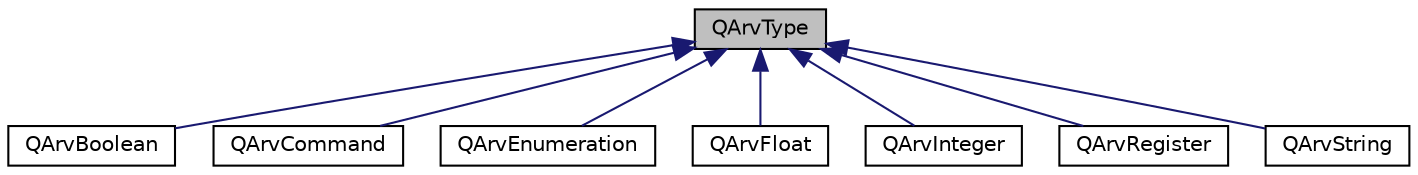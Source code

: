 digraph "QArvType"
{
  edge [fontname="Helvetica",fontsize="10",labelfontname="Helvetica",labelfontsize="10"];
  node [fontname="Helvetica",fontsize="10",shape=record];
  Node1 [label="QArvType",height=0.2,width=0.4,color="black", fillcolor="grey75", style="filled", fontcolor="black"];
  Node1 -> Node2 [dir="back",color="midnightblue",fontsize="10",style="solid",fontname="Helvetica"];
  Node2 [label="QArvBoolean",height=0.2,width=0.4,color="black", fillcolor="white", style="filled",URL="$struct_q_arv_boolean.html"];
  Node1 -> Node3 [dir="back",color="midnightblue",fontsize="10",style="solid",fontname="Helvetica"];
  Node3 [label="QArvCommand",height=0.2,width=0.4,color="black", fillcolor="white", style="filled",URL="$struct_q_arv_command.html"];
  Node1 -> Node4 [dir="back",color="midnightblue",fontsize="10",style="solid",fontname="Helvetica"];
  Node4 [label="QArvEnumeration",height=0.2,width=0.4,color="black", fillcolor="white", style="filled",URL="$struct_q_arv_enumeration.html"];
  Node1 -> Node5 [dir="back",color="midnightblue",fontsize="10",style="solid",fontname="Helvetica"];
  Node5 [label="QArvFloat",height=0.2,width=0.4,color="black", fillcolor="white", style="filled",URL="$struct_q_arv_float.html"];
  Node1 -> Node6 [dir="back",color="midnightblue",fontsize="10",style="solid",fontname="Helvetica"];
  Node6 [label="QArvInteger",height=0.2,width=0.4,color="black", fillcolor="white", style="filled",URL="$struct_q_arv_integer.html"];
  Node1 -> Node7 [dir="back",color="midnightblue",fontsize="10",style="solid",fontname="Helvetica"];
  Node7 [label="QArvRegister",height=0.2,width=0.4,color="black", fillcolor="white", style="filled",URL="$struct_q_arv_register.html"];
  Node1 -> Node8 [dir="back",color="midnightblue",fontsize="10",style="solid",fontname="Helvetica"];
  Node8 [label="QArvString",height=0.2,width=0.4,color="black", fillcolor="white", style="filled",URL="$struct_q_arv_string.html"];
}
